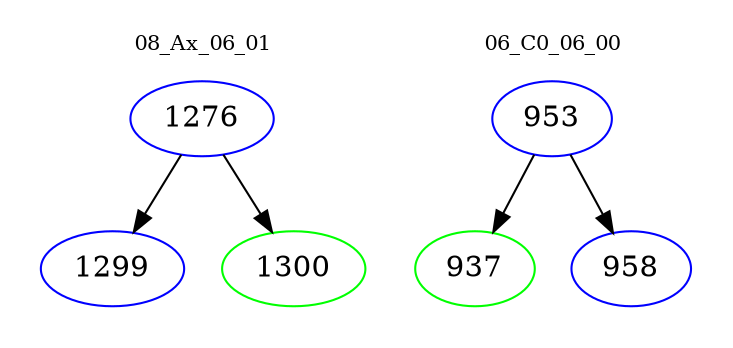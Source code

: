 digraph{
subgraph cluster_0 {
color = white
label = "08_Ax_06_01";
fontsize=10;
T0_1276 [label="1276", color="blue"]
T0_1276 -> T0_1299 [color="black"]
T0_1299 [label="1299", color="blue"]
T0_1276 -> T0_1300 [color="black"]
T0_1300 [label="1300", color="green"]
}
subgraph cluster_1 {
color = white
label = "06_C0_06_00";
fontsize=10;
T1_953 [label="953", color="blue"]
T1_953 -> T1_937 [color="black"]
T1_937 [label="937", color="green"]
T1_953 -> T1_958 [color="black"]
T1_958 [label="958", color="blue"]
}
}
